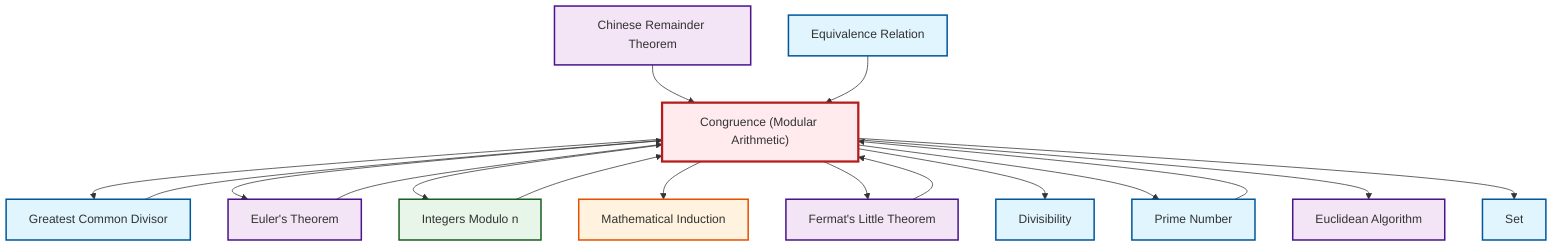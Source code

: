 graph TD
    classDef definition fill:#e1f5fe,stroke:#01579b,stroke-width:2px
    classDef theorem fill:#f3e5f5,stroke:#4a148c,stroke-width:2px
    classDef axiom fill:#fff3e0,stroke:#e65100,stroke-width:2px
    classDef example fill:#e8f5e9,stroke:#1b5e20,stroke-width:2px
    classDef current fill:#ffebee,stroke:#b71c1c,stroke-width:3px
    def-equivalence-relation["Equivalence Relation"]:::definition
    def-prime["Prime Number"]:::definition
    thm-chinese-remainder["Chinese Remainder Theorem"]:::theorem
    def-gcd["Greatest Common Divisor"]:::definition
    thm-euclidean-algorithm["Euclidean Algorithm"]:::theorem
    thm-euler["Euler's Theorem"]:::theorem
    ax-induction["Mathematical Induction"]:::axiom
    def-congruence["Congruence (Modular Arithmetic)"]:::definition
    thm-fermat-little["Fermat's Little Theorem"]:::theorem
    def-divisibility["Divisibility"]:::definition
    ex-quotient-integers-mod-n["Integers Modulo n"]:::example
    def-set["Set"]:::definition
    ex-quotient-integers-mod-n --> def-congruence
    def-congruence --> def-gcd
    thm-fermat-little --> def-congruence
    def-congruence --> thm-euler
    thm-chinese-remainder --> def-congruence
    def-congruence --> ex-quotient-integers-mod-n
    def-congruence --> ax-induction
    def-congruence --> thm-fermat-little
    def-equivalence-relation --> def-congruence
    def-congruence --> def-divisibility
    def-congruence --> def-prime
    def-congruence --> thm-euclidean-algorithm
    def-gcd --> def-congruence
    def-congruence --> def-set
    def-prime --> def-congruence
    thm-euler --> def-congruence
    class def-congruence current